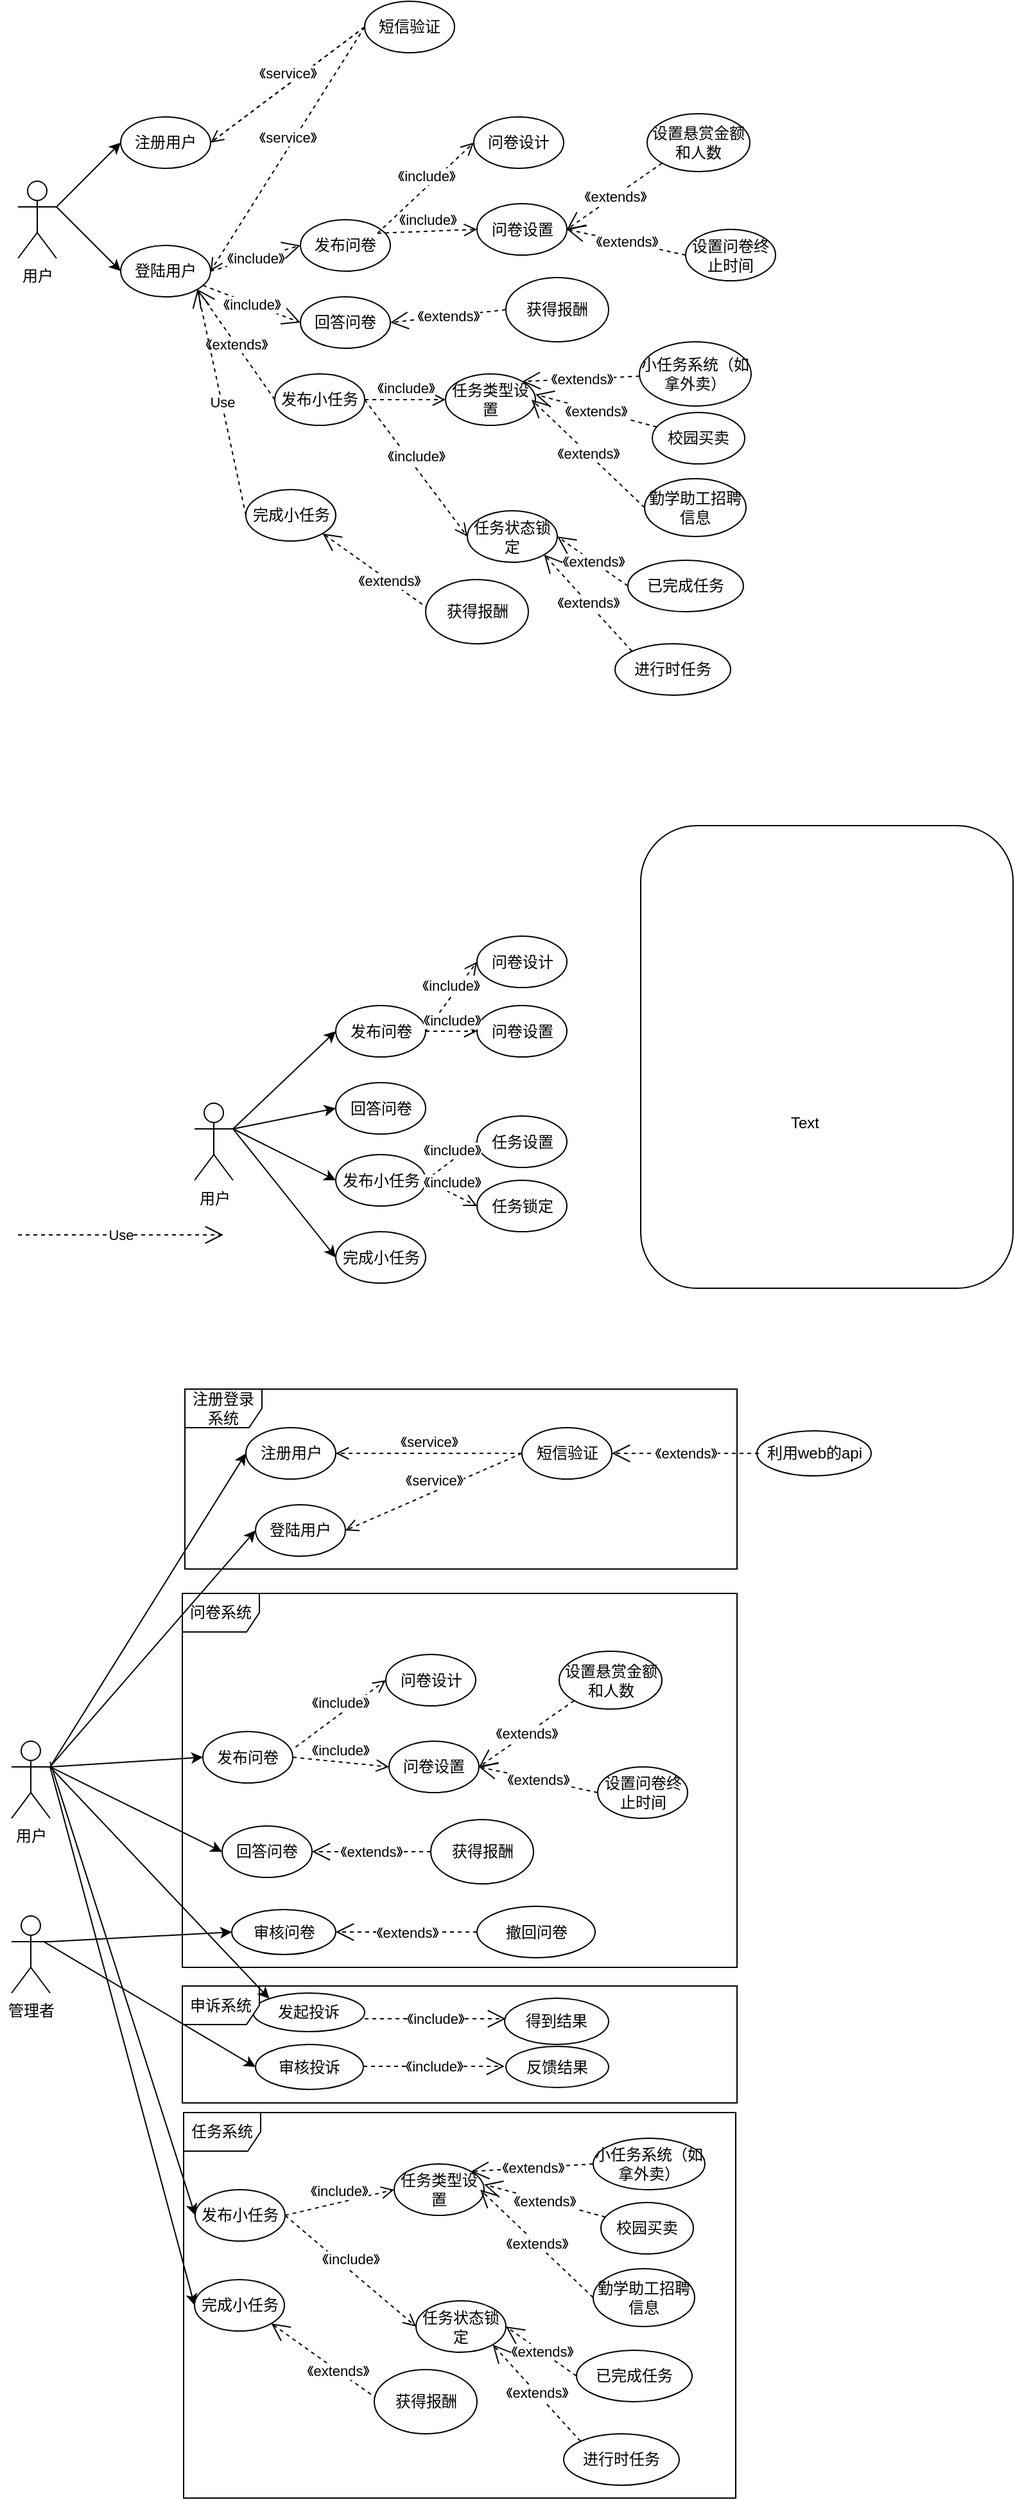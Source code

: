 <mxfile version="10.6.3" type="github"><diagram id="RoFalC_j1NQLfcTKJfp8" name="Page-1"><mxGraphModel dx="1394" dy="796" grid="1" gridSize="10" guides="1" tooltips="1" connect="1" arrows="1" fold="1" page="1" pageScale="1" pageWidth="827" pageHeight="1169" math="0" shadow="0"><root><mxCell id="0"/><mxCell id="1" parent="0"/><mxCell id="qTTicAZVDNYLGYEqdWjU-14" value="" style="endArrow=none;dashed=1;html=1;entryX=1;entryY=0.5;entryDx=0;entryDy=0;exitX=0;exitY=0.5;exitDx=0;exitDy=0;jumpStyle=none;rounded=1;" parent="1" source="qTTicAZVDNYLGYEqdWjU-10" target="qTTicAZVDNYLGYEqdWjU-3" edge="1"><mxGeometry width="50" height="50" relative="1" as="geometry"><mxPoint x="130" y="380" as="sourcePoint"/><mxPoint x="80" y="430" as="targetPoint"/></mxGeometry></mxCell><mxCell id="qTTicAZVDNYLGYEqdWjU-1" value="用户" style="shape=umlActor;verticalLabelPosition=bottom;labelBackgroundColor=#ffffff;verticalAlign=top;html=1;outlineConnect=0;" parent="1" vertex="1"><mxGeometry x="80" y="240" width="30" height="60" as="geometry"/></mxCell><mxCell id="qTTicAZVDNYLGYEqdWjU-3" value="注册用户" style="ellipse;whiteSpace=wrap;html=1;" parent="1" vertex="1"><mxGeometry x="160" y="190" width="70" height="40" as="geometry"/></mxCell><mxCell id="qTTicAZVDNYLGYEqdWjU-6" value="登陆用户" style="ellipse;whiteSpace=wrap;html=1;" parent="1" vertex="1"><mxGeometry x="160" y="290" width="70" height="40" as="geometry"/></mxCell><mxCell id="qTTicAZVDNYLGYEqdWjU-7" value="" style="endArrow=classic;html=1;exitX=1;exitY=0.333;exitDx=0;exitDy=0;exitPerimeter=0;entryX=0;entryY=0.5;entryDx=0;entryDy=0;" parent="1" source="qTTicAZVDNYLGYEqdWjU-1" target="qTTicAZVDNYLGYEqdWjU-3" edge="1"><mxGeometry width="50" height="50" relative="1" as="geometry"><mxPoint x="80" y="440" as="sourcePoint"/><mxPoint x="130" y="390" as="targetPoint"/></mxGeometry></mxCell><mxCell id="qTTicAZVDNYLGYEqdWjU-8" value="" style="endArrow=classic;html=1;entryX=0;entryY=0.5;entryDx=0;entryDy=0;" parent="1" target="qTTicAZVDNYLGYEqdWjU-6" edge="1"><mxGeometry width="50" height="50" relative="1" as="geometry"><mxPoint x="110" y="260" as="sourcePoint"/><mxPoint x="170" y="220" as="targetPoint"/></mxGeometry></mxCell><mxCell id="qTTicAZVDNYLGYEqdWjU-10" value="短信验证" style="ellipse;whiteSpace=wrap;html=1;" parent="1" vertex="1"><mxGeometry x="350" y="100" width="70" height="40" as="geometry"/></mxCell><mxCell id="qTTicAZVDNYLGYEqdWjU-15" value="《service》" style="html=1;verticalAlign=bottom;endArrow=open;dashed=1;endSize=8;exitX=0;exitY=0.5;exitDx=0;exitDy=0;entryX=1;entryY=0.5;entryDx=0;entryDy=0;" parent="1" source="qTTicAZVDNYLGYEqdWjU-10" target="qTTicAZVDNYLGYEqdWjU-3" edge="1"><mxGeometry relative="1" as="geometry"><mxPoint x="160" y="380" as="sourcePoint"/><mxPoint x="80" y="380" as="targetPoint"/></mxGeometry></mxCell><mxCell id="qTTicAZVDNYLGYEqdWjU-18" value="《service》" style="html=1;verticalAlign=bottom;endArrow=open;dashed=1;endSize=8;exitX=0;exitY=0.5;exitDx=0;exitDy=0;entryX=1;entryY=0.5;entryDx=0;entryDy=0;" parent="1" source="qTTicAZVDNYLGYEqdWjU-10" target="qTTicAZVDNYLGYEqdWjU-6" edge="1"><mxGeometry relative="1" as="geometry"><mxPoint x="150" y="430" as="sourcePoint"/><mxPoint x="80" y="380" as="targetPoint"/></mxGeometry></mxCell><mxCell id="qTTicAZVDNYLGYEqdWjU-25" value="用户" style="shape=umlActor;verticalLabelPosition=bottom;labelBackgroundColor=#ffffff;verticalAlign=top;html=1;outlineConnect=0;" parent="1" vertex="1"><mxGeometry x="217.5" y="957.5" width="30" height="60" as="geometry"/></mxCell><mxCell id="qTTicAZVDNYLGYEqdWjU-26" value="" style="rounded=1;whiteSpace=wrap;html=1;shadow=0;" parent="1" vertex="1"><mxGeometry x="565" y="741.5" width="290" height="360" as="geometry"/></mxCell><mxCell id="qTTicAZVDNYLGYEqdWjU-30" value="发布问卷" style="ellipse;whiteSpace=wrap;html=1;" parent="1" vertex="1"><mxGeometry x="327.5" y="881.5" width="70" height="40" as="geometry"/></mxCell><mxCell id="qTTicAZVDNYLGYEqdWjU-31" value="回答问卷" style="ellipse;whiteSpace=wrap;html=1;" parent="1" vertex="1"><mxGeometry x="327.5" y="941.5" width="70" height="40" as="geometry"/></mxCell><mxCell id="qTTicAZVDNYLGYEqdWjU-32" value="发布小任务" style="ellipse;whiteSpace=wrap;html=1;" parent="1" vertex="1"><mxGeometry x="327.5" y="997.5" width="70" height="40" as="geometry"/></mxCell><mxCell id="qTTicAZVDNYLGYEqdWjU-33" value="完成小任务" style="ellipse;whiteSpace=wrap;html=1;" parent="1" vertex="1"><mxGeometry x="327.5" y="1057.5" width="70" height="40" as="geometry"/></mxCell><mxCell id="qTTicAZVDNYLGYEqdWjU-34" value="" style="endArrow=classic;html=1;exitX=0;exitY=0.5;exitDx=0;exitDy=0;entryX=0;entryY=0.5;entryDx=0;entryDy=0;" parent="1" target="qTTicAZVDNYLGYEqdWjU-30" edge="1"><mxGeometry width="50" height="50" relative="1" as="geometry"><mxPoint x="247.5" y="977.5" as="sourcePoint"/><mxPoint x="217.5" y="1237.5" as="targetPoint"/></mxGeometry></mxCell><mxCell id="qTTicAZVDNYLGYEqdWjU-35" value="" style="endArrow=classic;html=1;entryX=0;entryY=0.5;entryDx=0;entryDy=0;" parent="1" target="qTTicAZVDNYLGYEqdWjU-31" edge="1"><mxGeometry width="50" height="50" relative="1" as="geometry"><mxPoint x="247.5" y="977.5" as="sourcePoint"/><mxPoint x="337.5" y="911.5" as="targetPoint"/></mxGeometry></mxCell><mxCell id="qTTicAZVDNYLGYEqdWjU-36" value="" style="endArrow=classic;html=1;entryX=0;entryY=0.5;entryDx=0;entryDy=0;" parent="1" target="qTTicAZVDNYLGYEqdWjU-32" edge="1"><mxGeometry width="50" height="50" relative="1" as="geometry"><mxPoint x="247.5" y="977.5" as="sourcePoint"/><mxPoint x="347.5" y="921.5" as="targetPoint"/></mxGeometry></mxCell><mxCell id="qTTicAZVDNYLGYEqdWjU-37" value="" style="endArrow=classic;html=1;entryX=0;entryY=0.5;entryDx=0;entryDy=0;" parent="1" target="qTTicAZVDNYLGYEqdWjU-33" edge="1"><mxGeometry width="50" height="50" relative="1" as="geometry"><mxPoint x="247.5" y="977.5" as="sourcePoint"/><mxPoint x="357.5" y="931.5" as="targetPoint"/></mxGeometry></mxCell><mxCell id="qTTicAZVDNYLGYEqdWjU-38" value="问卷设计" style="ellipse;whiteSpace=wrap;html=1;" parent="1" vertex="1"><mxGeometry x="437.5" y="827.5" width="70" height="40" as="geometry"/></mxCell><mxCell id="qTTicAZVDNYLGYEqdWjU-39" value="问卷设置" style="ellipse;whiteSpace=wrap;html=1;" parent="1" vertex="1"><mxGeometry x="437.5" y="881.5" width="70" height="40" as="geometry"/></mxCell><mxCell id="qTTicAZVDNYLGYEqdWjU-41" value="《include》" style="html=1;verticalAlign=bottom;endArrow=open;dashed=1;endSize=8;exitX=1;exitY=0.5;exitDx=0;exitDy=0;entryX=0;entryY=0.5;entryDx=0;entryDy=0;" parent="1" source="qTTicAZVDNYLGYEqdWjU-30" target="qTTicAZVDNYLGYEqdWjU-38" edge="1"><mxGeometry relative="1" as="geometry"><mxPoint x="362.5" y="767.5" as="sourcePoint"/><mxPoint x="432.5" y="717.5" as="targetPoint"/></mxGeometry></mxCell><mxCell id="qTTicAZVDNYLGYEqdWjU-42" value="《include》" style="html=1;verticalAlign=bottom;endArrow=open;dashed=1;endSize=8;exitX=1;exitY=0.5;exitDx=0;exitDy=0;entryX=0;entryY=0.5;entryDx=0;entryDy=0;" parent="1" source="qTTicAZVDNYLGYEqdWjU-30" target="qTTicAZVDNYLGYEqdWjU-39" edge="1"><mxGeometry relative="1" as="geometry"><mxPoint x="351.477" y="901.5" as="sourcePoint"/><mxPoint x="351.477" y="951.5" as="targetPoint"/></mxGeometry></mxCell><mxCell id="qTTicAZVDNYLGYEqdWjU-43" value="任务设置" style="ellipse;whiteSpace=wrap;html=1;" parent="1" vertex="1"><mxGeometry x="437.5" y="967.5" width="70" height="40" as="geometry"/></mxCell><mxCell id="qTTicAZVDNYLGYEqdWjU-44" value="任务锁定" style="ellipse;whiteSpace=wrap;html=1;" parent="1" vertex="1"><mxGeometry x="437.5" y="1017.5" width="70" height="40" as="geometry"/></mxCell><mxCell id="qTTicAZVDNYLGYEqdWjU-48" value="《include》" style="html=1;verticalAlign=bottom;endArrow=open;dashed=1;endSize=8;exitX=1;exitY=0.5;exitDx=0;exitDy=0;" parent="1" source="qTTicAZVDNYLGYEqdWjU-32" edge="1"><mxGeometry relative="1" as="geometry"><mxPoint x="387.5" y="1027.5" as="sourcePoint"/><mxPoint x="437.5" y="987.5" as="targetPoint"/></mxGeometry></mxCell><mxCell id="qTTicAZVDNYLGYEqdWjU-49" value="《include》" style="html=1;verticalAlign=bottom;endArrow=open;dashed=1;endSize=8;exitX=1;exitY=0.5;exitDx=0;exitDy=0;entryX=0;entryY=0.5;entryDx=0;entryDy=0;" parent="1" source="qTTicAZVDNYLGYEqdWjU-32" target="qTTicAZVDNYLGYEqdWjU-44" edge="1"><mxGeometry relative="1" as="geometry"><mxPoint x="397.5" y="1067.5" as="sourcePoint"/><mxPoint x="467.5" y="1017.5" as="targetPoint"/></mxGeometry></mxCell><mxCell id="L7NMECtpGznugnm_SAzc-3" value="《include》" style="endArrow=open;endSize=12;dashed=1;html=1;entryX=0;entryY=0.5;entryDx=0;entryDy=0;" parent="1" source="qTTicAZVDNYLGYEqdWjU-6" target="L7NMECtpGznugnm_SAzc-12" edge="1"><mxGeometry width="160" relative="1" as="geometry"><mxPoint x="200" y="369.5" as="sourcePoint"/><mxPoint x="360" y="369.5" as="targetPoint"/></mxGeometry></mxCell><mxCell id="L7NMECtpGznugnm_SAzc-5" value="《include》" style="endArrow=open;endSize=12;dashed=1;html=1;" parent="1" edge="1"><mxGeometry width="160" relative="1" as="geometry"><mxPoint x="230" y="310" as="sourcePoint"/><mxPoint x="300" y="290" as="targetPoint"/></mxGeometry></mxCell><mxCell id="L7NMECtpGznugnm_SAzc-10" value="发布问卷" style="ellipse;whiteSpace=wrap;html=1;" parent="1" vertex="1"><mxGeometry x="300" y="270" width="70" height="40" as="geometry"/></mxCell><mxCell id="L7NMECtpGznugnm_SAzc-11" value="《extends》" style="endArrow=open;endSize=12;dashed=1;html=1;entryX=1;entryY=0.5;entryDx=0;entryDy=0;exitX=0;exitY=1;exitDx=0;exitDy=0;" parent="1" source="L7NMECtpGznugnm_SAzc-19" target="L7NMECtpGznugnm_SAzc-15" edge="1"><mxGeometry width="160" relative="1" as="geometry"><mxPoint x="250" y="470" as="sourcePoint"/><mxPoint x="410" y="470" as="targetPoint"/></mxGeometry></mxCell><mxCell id="L7NMECtpGznugnm_SAzc-12" value="回答问卷" style="ellipse;whiteSpace=wrap;html=1;" parent="1" vertex="1"><mxGeometry x="300" y="330" width="70" height="40" as="geometry"/></mxCell><mxCell id="L7NMECtpGznugnm_SAzc-13" value="Use" style="endArrow=open;endSize=12;dashed=1;html=1;" parent="1" edge="1"><mxGeometry width="160" relative="1" as="geometry"><mxPoint x="80" y="1060" as="sourcePoint"/><mxPoint x="240" y="1060" as="targetPoint"/></mxGeometry></mxCell><mxCell id="L7NMECtpGznugnm_SAzc-14" value="问卷设计" style="ellipse;whiteSpace=wrap;html=1;" parent="1" vertex="1"><mxGeometry x="435" y="190" width="70" height="40" as="geometry"/></mxCell><mxCell id="L7NMECtpGznugnm_SAzc-15" value="问卷设置" style="ellipse;whiteSpace=wrap;html=1;" parent="1" vertex="1"><mxGeometry x="437.5" y="257.5" width="70" height="40" as="geometry"/></mxCell><mxCell id="L7NMECtpGznugnm_SAzc-16" value="《include》" style="html=1;verticalAlign=bottom;endArrow=open;dashed=1;endSize=8;exitX=1;exitY=0.5;exitDx=0;exitDy=0;entryX=0;entryY=0.5;entryDx=0;entryDy=0;" parent="1" target="L7NMECtpGznugnm_SAzc-14" edge="1"><mxGeometry relative="1" as="geometry"><mxPoint x="360" y="280.5" as="sourcePoint"/><mxPoint x="395" y="96" as="targetPoint"/></mxGeometry></mxCell><mxCell id="L7NMECtpGznugnm_SAzc-17" value="《include》" style="html=1;verticalAlign=bottom;endArrow=open;dashed=1;endSize=8;exitX=1;exitY=0.5;exitDx=0;exitDy=0;entryX=0;entryY=0.5;entryDx=0;entryDy=0;" parent="1" target="L7NMECtpGznugnm_SAzc-15" edge="1"><mxGeometry relative="1" as="geometry"><mxPoint x="360" y="280.5" as="sourcePoint"/><mxPoint x="313.977" y="330" as="targetPoint"/></mxGeometry></mxCell><mxCell id="L7NMECtpGznugnm_SAzc-19" value="设置悬赏金额和人数" style="ellipse;whiteSpace=wrap;html=1;" parent="1" vertex="1"><mxGeometry x="570" y="187.5" width="80" height="45" as="geometry"/></mxCell><mxCell id="L7NMECtpGznugnm_SAzc-20" value="设置问卷终止时间" style="ellipse;whiteSpace=wrap;html=1;" parent="1" vertex="1"><mxGeometry x="600" y="277.5" width="70" height="40" as="geometry"/></mxCell><mxCell id="L7NMECtpGznugnm_SAzc-21" value="《extends》" style="endArrow=open;endSize=12;dashed=1;html=1;entryX=1;entryY=0.5;entryDx=0;entryDy=0;exitX=0;exitY=0.5;exitDx=0;exitDy=0;" parent="1" source="L7NMECtpGznugnm_SAzc-20" target="L7NMECtpGznugnm_SAzc-15" edge="1"><mxGeometry width="160" relative="1" as="geometry"><mxPoint x="300" y="450" as="sourcePoint"/><mxPoint x="460" y="450" as="targetPoint"/></mxGeometry></mxCell><mxCell id="L7NMECtpGznugnm_SAzc-22" value="获得报酬" style="ellipse;whiteSpace=wrap;html=1;" parent="1" vertex="1"><mxGeometry x="460" y="315" width="80" height="50" as="geometry"/></mxCell><mxCell id="L7NMECtpGznugnm_SAzc-23" value="《extends》" style="endArrow=open;endSize=12;dashed=1;html=1;entryX=1;entryY=0.5;entryDx=0;entryDy=0;exitX=0;exitY=0.5;exitDx=0;exitDy=0;" parent="1" source="L7NMECtpGznugnm_SAzc-22" target="L7NMECtpGznugnm_SAzc-12" edge="1"><mxGeometry width="160" relative="1" as="geometry"><mxPoint x="300" y="470" as="sourcePoint"/><mxPoint x="460" y="470" as="targetPoint"/></mxGeometry></mxCell><mxCell id="L7NMECtpGznugnm_SAzc-24" value="Text" style="text;html=1;resizable=0;points=[];autosize=1;align=left;verticalAlign=top;spacingTop=-4;" parent="1" vertex="1"><mxGeometry x="680" y="963" width="40" height="20" as="geometry"/></mxCell><mxCell id="L7NMECtpGznugnm_SAzc-25" value="发布小任务" style="ellipse;whiteSpace=wrap;html=1;" parent="1" vertex="1"><mxGeometry x="280" y="390" width="70" height="40" as="geometry"/></mxCell><mxCell id="L7NMECtpGznugnm_SAzc-26" value="完成小任务" style="ellipse;whiteSpace=wrap;html=1;" parent="1" vertex="1"><mxGeometry x="257.5" y="480" width="70" height="40" as="geometry"/></mxCell><mxCell id="L7NMECtpGznugnm_SAzc-27" value="任务类型设置" style="ellipse;whiteSpace=wrap;html=1;" parent="1" vertex="1"><mxGeometry x="413" y="390" width="70" height="40" as="geometry"/></mxCell><mxCell id="L7NMECtpGznugnm_SAzc-28" value="任务状态锁定" style="ellipse;whiteSpace=wrap;html=1;" parent="1" vertex="1"><mxGeometry x="430" y="496.5" width="70" height="40" as="geometry"/></mxCell><mxCell id="L7NMECtpGznugnm_SAzc-29" value="《include》" style="html=1;verticalAlign=bottom;endArrow=open;dashed=1;endSize=8;exitX=1;exitY=0.5;exitDx=0;exitDy=0;entryX=0;entryY=0.5;entryDx=0;entryDy=0;" parent="1" source="L7NMECtpGznugnm_SAzc-25" target="L7NMECtpGznugnm_SAzc-27" edge="1"><mxGeometry relative="1" as="geometry"><mxPoint x="360" y="464" as="sourcePoint"/><mxPoint x="410" y="424" as="targetPoint"/></mxGeometry></mxCell><mxCell id="L7NMECtpGznugnm_SAzc-30" value="《include》" style="html=1;verticalAlign=bottom;endArrow=open;dashed=1;endSize=8;exitX=1;exitY=0.5;exitDx=0;exitDy=0;entryX=0;entryY=0.5;entryDx=0;entryDy=0;" parent="1" source="L7NMECtpGznugnm_SAzc-25" target="L7NMECtpGznugnm_SAzc-28" edge="1"><mxGeometry relative="1" as="geometry"><mxPoint x="370" y="504" as="sourcePoint"/><mxPoint x="440" y="454" as="targetPoint"/></mxGeometry></mxCell><mxCell id="L7NMECtpGznugnm_SAzc-31" value="《extends》" style="endArrow=open;endSize=12;dashed=1;html=1;entryX=1;entryY=1;entryDx=0;entryDy=0;exitX=0;exitY=0.5;exitDx=0;exitDy=0;" parent="1" source="L7NMECtpGznugnm_SAzc-25" target="qTTicAZVDNYLGYEqdWjU-6" edge="1"><mxGeometry width="160" relative="1" as="geometry"><mxPoint x="130" y="470" as="sourcePoint"/><mxPoint x="290" y="470" as="targetPoint"/></mxGeometry></mxCell><mxCell id="L7NMECtpGznugnm_SAzc-33" value="小任务系统（如拿外卖）" style="ellipse;whiteSpace=wrap;html=1;" parent="1" vertex="1"><mxGeometry x="564" y="365" width="87" height="50" as="geometry"/></mxCell><mxCell id="L7NMECtpGznugnm_SAzc-34" value="校园买卖" style="ellipse;whiteSpace=wrap;html=1;" parent="1" vertex="1"><mxGeometry x="574" y="420" width="72" height="40" as="geometry"/></mxCell><mxCell id="L7NMECtpGznugnm_SAzc-35" value="勤学助工招聘信息" style="ellipse;whiteSpace=wrap;html=1;" parent="1" vertex="1"><mxGeometry x="568" y="471.5" width="79" height="45" as="geometry"/></mxCell><mxCell id="L7NMECtpGznugnm_SAzc-37" value="《extends》" style="endArrow=open;endSize=12;dashed=1;html=1;entryX=1;entryY=0;entryDx=0;entryDy=0;" parent="1" source="L7NMECtpGznugnm_SAzc-33" target="L7NMECtpGznugnm_SAzc-27" edge="1"><mxGeometry width="160" relative="1" as="geometry"><mxPoint x="410" y="580" as="sourcePoint"/><mxPoint x="570" y="580" as="targetPoint"/></mxGeometry></mxCell><mxCell id="L7NMECtpGznugnm_SAzc-38" value="《extends》" style="endArrow=open;endSize=12;dashed=1;html=1;entryX=1;entryY=0;entryDx=0;entryDy=0;" parent="1" source="L7NMECtpGznugnm_SAzc-34" edge="1"><mxGeometry width="160" relative="1" as="geometry"><mxPoint x="574.131" y="401.942" as="sourcePoint"/><mxPoint x="483" y="406" as="targetPoint"/></mxGeometry></mxCell><mxCell id="L7NMECtpGznugnm_SAzc-39" value="《extends》" style="endArrow=open;endSize=12;dashed=1;html=1;exitX=0;exitY=0.5;exitDx=0;exitDy=0;" parent="1" source="L7NMECtpGznugnm_SAzc-35" edge="1"><mxGeometry width="160" relative="1" as="geometry"><mxPoint x="584.131" y="411.942" as="sourcePoint"/><mxPoint x="480" y="410" as="targetPoint"/></mxGeometry></mxCell><mxCell id="L7NMECtpGznugnm_SAzc-40" value="Use" style="endArrow=open;endSize=12;dashed=1;html=1;entryX=1;entryY=1;entryDx=0;entryDy=0;exitX=0;exitY=0.5;exitDx=0;exitDy=0;" parent="1" source="L7NMECtpGznugnm_SAzc-26" target="qTTicAZVDNYLGYEqdWjU-6" edge="1"><mxGeometry width="160" relative="1" as="geometry"><mxPoint x="150" y="530" as="sourcePoint"/><mxPoint x="310" y="530" as="targetPoint"/></mxGeometry></mxCell><mxCell id="L7NMECtpGznugnm_SAzc-42" value="《extends》" style="endArrow=open;endSize=12;dashed=1;html=1;entryX=1;entryY=1;entryDx=0;entryDy=0;exitX=0;exitY=0.5;exitDx=0;exitDy=0;" parent="1" source="L7NMECtpGznugnm_SAzc-43" target="L7NMECtpGznugnm_SAzc-26" edge="1"><mxGeometry width="160" relative="1" as="geometry"><mxPoint x="480" y="370" as="sourcePoint"/><mxPoint x="380" y="360" as="targetPoint"/><Array as="points"><mxPoint x="410" y="580"/></Array></mxGeometry></mxCell><mxCell id="L7NMECtpGznugnm_SAzc-43" value="获得报酬" style="ellipse;whiteSpace=wrap;html=1;" parent="1" vertex="1"><mxGeometry x="397.5" y="550" width="80" height="50" as="geometry"/></mxCell><mxCell id="L7NMECtpGznugnm_SAzc-44" value="《extends》" style="endArrow=open;endSize=12;dashed=1;html=1;entryX=1;entryY=0.5;entryDx=0;entryDy=0;exitX=0;exitY=0.5;exitDx=0;exitDy=0;" parent="1" source="L7NMECtpGznugnm_SAzc-45" target="L7NMECtpGznugnm_SAzc-28" edge="1"><mxGeometry width="160" relative="1" as="geometry"><mxPoint x="500" y="610" as="sourcePoint"/><mxPoint x="660" y="630" as="targetPoint"/></mxGeometry></mxCell><mxCell id="L7NMECtpGznugnm_SAzc-45" value="已完成任务" style="ellipse;whiteSpace=wrap;html=1;" parent="1" vertex="1"><mxGeometry x="555" y="535" width="90" height="40" as="geometry"/></mxCell><mxCell id="L7NMECtpGznugnm_SAzc-46" value="进行时任务" style="ellipse;whiteSpace=wrap;html=1;" parent="1" vertex="1"><mxGeometry x="545" y="600" width="90" height="40" as="geometry"/></mxCell><mxCell id="L7NMECtpGznugnm_SAzc-48" value="《extends》" style="endArrow=open;endSize=12;dashed=1;html=1;entryX=1;entryY=1;entryDx=0;entryDy=0;exitX=0;exitY=0;exitDx=0;exitDy=0;" parent="1" source="L7NMECtpGznugnm_SAzc-46" target="L7NMECtpGznugnm_SAzc-28" edge="1"><mxGeometry width="160" relative="1" as="geometry"><mxPoint x="565" y="565" as="sourcePoint"/><mxPoint x="510" y="527" as="targetPoint"/></mxGeometry></mxCell><mxCell id="L7NMECtpGznugnm_SAzc-51" value="问卷系统" style="shape=umlFrame;whiteSpace=wrap;html=1;" parent="1" vertex="1"><mxGeometry x="208" y="1339" width="432" height="291" as="geometry"/></mxCell><mxCell id="L7NMECtpGznugnm_SAzc-52" value="任务系统" style="shape=umlFrame;whiteSpace=wrap;html=1;" parent="1" vertex="1"><mxGeometry x="209" y="1743" width="430" height="300" as="geometry"/></mxCell><mxCell id="L7NMECtpGznugnm_SAzc-61" value="发布问卷" style="ellipse;whiteSpace=wrap;html=1;" parent="1" vertex="1"><mxGeometry x="224" y="1446.5" width="70" height="40" as="geometry"/></mxCell><mxCell id="L7NMECtpGznugnm_SAzc-62" value="《extends》" style="endArrow=open;endSize=12;dashed=1;html=1;entryX=1;entryY=0.5;entryDx=0;entryDy=0;exitX=0;exitY=1;exitDx=0;exitDy=0;" parent="1" source="L7NMECtpGznugnm_SAzc-68" target="L7NMECtpGznugnm_SAzc-65" edge="1"><mxGeometry width="160" relative="1" as="geometry"><mxPoint x="181.5" y="1666.5" as="sourcePoint"/><mxPoint x="341.5" y="1666.5" as="targetPoint"/></mxGeometry></mxCell><mxCell id="L7NMECtpGznugnm_SAzc-63" value="回答问卷" style="ellipse;whiteSpace=wrap;html=1;" parent="1" vertex="1"><mxGeometry x="239" y="1520" width="70" height="40" as="geometry"/></mxCell><mxCell id="L7NMECtpGznugnm_SAzc-64" value="问卷设计" style="ellipse;whiteSpace=wrap;html=1;" parent="1" vertex="1"><mxGeometry x="366.5" y="1386.5" width="70" height="40" as="geometry"/></mxCell><mxCell id="L7NMECtpGznugnm_SAzc-65" value="问卷设置" style="ellipse;whiteSpace=wrap;html=1;" parent="1" vertex="1"><mxGeometry x="369" y="1454" width="70" height="40" as="geometry"/></mxCell><mxCell id="L7NMECtpGznugnm_SAzc-66" value="《include》" style="html=1;verticalAlign=bottom;endArrow=open;dashed=1;endSize=8;exitX=1.032;exitY=0.302;exitDx=0;exitDy=0;entryX=0;entryY=0.5;entryDx=0;entryDy=0;exitPerimeter=0;" parent="1" source="L7NMECtpGznugnm_SAzc-61" target="L7NMECtpGznugnm_SAzc-64" edge="1"><mxGeometry relative="1" as="geometry"><mxPoint x="291.5" y="1477" as="sourcePoint"/><mxPoint x="326.5" y="1292.5" as="targetPoint"/></mxGeometry></mxCell><mxCell id="L7NMECtpGznugnm_SAzc-67" value="《include》" style="html=1;verticalAlign=bottom;endArrow=open;dashed=1;endSize=8;exitX=1;exitY=0.5;exitDx=0;exitDy=0;entryX=0;entryY=0.5;entryDx=0;entryDy=0;" parent="1" source="L7NMECtpGznugnm_SAzc-61" target="L7NMECtpGznugnm_SAzc-65" edge="1"><mxGeometry relative="1" as="geometry"><mxPoint x="291.5" y="1477" as="sourcePoint"/><mxPoint x="245.477" y="1526.5" as="targetPoint"/></mxGeometry></mxCell><mxCell id="L7NMECtpGznugnm_SAzc-68" value="设置悬赏金额和人数" style="ellipse;whiteSpace=wrap;html=1;" parent="1" vertex="1"><mxGeometry x="501.5" y="1384" width="80" height="45" as="geometry"/></mxCell><mxCell id="L7NMECtpGznugnm_SAzc-69" value="设置问卷终止时间" style="ellipse;whiteSpace=wrap;html=1;" parent="1" vertex="1"><mxGeometry x="531.5" y="1474" width="70" height="40" as="geometry"/></mxCell><mxCell id="L7NMECtpGznugnm_SAzc-70" value="《extends》" style="endArrow=open;endSize=12;dashed=1;html=1;entryX=1;entryY=0.5;entryDx=0;entryDy=0;exitX=0;exitY=0.5;exitDx=0;exitDy=0;" parent="1" source="L7NMECtpGznugnm_SAzc-69" target="L7NMECtpGznugnm_SAzc-65" edge="1"><mxGeometry width="160" relative="1" as="geometry"><mxPoint x="231.5" y="1646.5" as="sourcePoint"/><mxPoint x="391.5" y="1646.5" as="targetPoint"/></mxGeometry></mxCell><mxCell id="L7NMECtpGznugnm_SAzc-71" value="获得报酬" style="ellipse;whiteSpace=wrap;html=1;" parent="1" vertex="1"><mxGeometry x="401.5" y="1515" width="80" height="50" as="geometry"/></mxCell><mxCell id="L7NMECtpGznugnm_SAzc-72" value="《extends》" style="endArrow=open;endSize=12;dashed=1;html=1;entryX=1;entryY=0.5;entryDx=0;entryDy=0;exitX=0;exitY=0.5;exitDx=0;exitDy=0;" parent="1" source="L7NMECtpGznugnm_SAzc-71" target="L7NMECtpGznugnm_SAzc-63" edge="1"><mxGeometry width="160" relative="1" as="geometry"><mxPoint x="231.5" y="1666.5" as="sourcePoint"/><mxPoint x="391.5" y="1666.5" as="targetPoint"/></mxGeometry></mxCell><mxCell id="L7NMECtpGznugnm_SAzc-73" value="发布小任务" style="ellipse;whiteSpace=wrap;html=1;" parent="1" vertex="1"><mxGeometry x="218" y="1803" width="70" height="40" as="geometry"/></mxCell><mxCell id="L7NMECtpGznugnm_SAzc-74" value="完成小任务" style="ellipse;whiteSpace=wrap;html=1;" parent="1" vertex="1"><mxGeometry x="217.5" y="1873" width="70" height="40" as="geometry"/></mxCell><mxCell id="L7NMECtpGznugnm_SAzc-75" value="任务类型设置" style="ellipse;whiteSpace=wrap;html=1;" parent="1" vertex="1"><mxGeometry x="373" y="1783" width="70" height="40" as="geometry"/></mxCell><mxCell id="L7NMECtpGznugnm_SAzc-76" value="任务状态锁定" style="ellipse;whiteSpace=wrap;html=1;" parent="1" vertex="1"><mxGeometry x="390" y="1889.5" width="70" height="40" as="geometry"/></mxCell><mxCell id="L7NMECtpGznugnm_SAzc-77" value="《include》" style="html=1;verticalAlign=bottom;endArrow=open;dashed=1;endSize=8;exitX=1;exitY=0.5;exitDx=0;exitDy=0;entryX=0;entryY=0.5;entryDx=0;entryDy=0;" parent="1" source="L7NMECtpGznugnm_SAzc-73" target="L7NMECtpGznugnm_SAzc-75" edge="1"><mxGeometry relative="1" as="geometry"><mxPoint x="320" y="1857" as="sourcePoint"/><mxPoint x="370" y="1817" as="targetPoint"/></mxGeometry></mxCell><mxCell id="L7NMECtpGznugnm_SAzc-78" value="《include》" style="html=1;verticalAlign=bottom;endArrow=open;dashed=1;endSize=8;exitX=1;exitY=0.5;exitDx=0;exitDy=0;entryX=0;entryY=0.5;entryDx=0;entryDy=0;" parent="1" source="L7NMECtpGznugnm_SAzc-73" target="L7NMECtpGznugnm_SAzc-76" edge="1"><mxGeometry relative="1" as="geometry"><mxPoint x="330" y="1897" as="sourcePoint"/><mxPoint x="400" y="1847" as="targetPoint"/></mxGeometry></mxCell><mxCell id="L7NMECtpGznugnm_SAzc-79" value="校园买卖" style="ellipse;whiteSpace=wrap;html=1;" parent="1" vertex="1"><mxGeometry x="534" y="1813" width="72" height="40" as="geometry"/></mxCell><mxCell id="L7NMECtpGznugnm_SAzc-80" value="勤学助工招聘信息" style="ellipse;whiteSpace=wrap;html=1;" parent="1" vertex="1"><mxGeometry x="528" y="1864.5" width="79" height="45" as="geometry"/></mxCell><mxCell id="L7NMECtpGznugnm_SAzc-81" value="《extends》" style="endArrow=open;endSize=12;dashed=1;html=1;entryX=1;entryY=0;entryDx=0;entryDy=0;exitX=0;exitY=0.5;exitDx=0;exitDy=0;" parent="1" source="L7NMECtpGznugnm_SAzc-90" target="L7NMECtpGznugnm_SAzc-75" edge="1"><mxGeometry width="160" relative="1" as="geometry"><mxPoint x="524.131" y="1784.942" as="sourcePoint"/><mxPoint x="530" y="1973" as="targetPoint"/></mxGeometry></mxCell><mxCell id="L7NMECtpGznugnm_SAzc-82" value="《extends》" style="endArrow=open;endSize=12;dashed=1;html=1;entryX=1;entryY=0;entryDx=0;entryDy=0;" parent="1" source="L7NMECtpGznugnm_SAzc-79" edge="1"><mxGeometry width="160" relative="1" as="geometry"><mxPoint x="534.131" y="1794.942" as="sourcePoint"/><mxPoint x="443" y="1799" as="targetPoint"/></mxGeometry></mxCell><mxCell id="L7NMECtpGznugnm_SAzc-83" value="《extends》" style="endArrow=open;endSize=12;dashed=1;html=1;exitX=0;exitY=0.5;exitDx=0;exitDy=0;" parent="1" source="L7NMECtpGznugnm_SAzc-80" edge="1"><mxGeometry width="160" relative="1" as="geometry"><mxPoint x="544.131" y="1804.942" as="sourcePoint"/><mxPoint x="440" y="1803" as="targetPoint"/></mxGeometry></mxCell><mxCell id="L7NMECtpGznugnm_SAzc-84" value="《extends》" style="endArrow=open;endSize=12;dashed=1;html=1;entryX=1;entryY=1;entryDx=0;entryDy=0;exitX=0;exitY=0.5;exitDx=0;exitDy=0;" parent="1" source="L7NMECtpGznugnm_SAzc-85" target="L7NMECtpGznugnm_SAzc-74" edge="1"><mxGeometry width="160" relative="1" as="geometry"><mxPoint x="440" y="1763" as="sourcePoint"/><mxPoint x="340" y="1753" as="targetPoint"/><Array as="points"><mxPoint x="370" y="1973"/></Array></mxGeometry></mxCell><mxCell id="L7NMECtpGznugnm_SAzc-85" value="获得报酬" style="ellipse;whiteSpace=wrap;html=1;" parent="1" vertex="1"><mxGeometry x="357.5" y="1943" width="80" height="50" as="geometry"/></mxCell><mxCell id="L7NMECtpGznugnm_SAzc-86" value="《extends》" style="endArrow=open;endSize=12;dashed=1;html=1;entryX=1;entryY=0.5;entryDx=0;entryDy=0;exitX=0;exitY=0.5;exitDx=0;exitDy=0;" parent="1" source="L7NMECtpGznugnm_SAzc-87" target="L7NMECtpGznugnm_SAzc-76" edge="1"><mxGeometry width="160" relative="1" as="geometry"><mxPoint x="460" y="2003" as="sourcePoint"/><mxPoint x="620" y="2023" as="targetPoint"/></mxGeometry></mxCell><mxCell id="L7NMECtpGznugnm_SAzc-87" value="已完成任务" style="ellipse;whiteSpace=wrap;html=1;" parent="1" vertex="1"><mxGeometry x="515" y="1928" width="90" height="40" as="geometry"/></mxCell><mxCell id="L7NMECtpGznugnm_SAzc-88" value="进行时任务" style="ellipse;whiteSpace=wrap;html=1;" parent="1" vertex="1"><mxGeometry x="505" y="1993" width="90" height="40" as="geometry"/></mxCell><mxCell id="L7NMECtpGznugnm_SAzc-89" value="《extends》" style="endArrow=open;endSize=12;dashed=1;html=1;entryX=1;entryY=1;entryDx=0;entryDy=0;exitX=0;exitY=0;exitDx=0;exitDy=0;" parent="1" source="L7NMECtpGznugnm_SAzc-88" target="L7NMECtpGznugnm_SAzc-76" edge="1"><mxGeometry width="160" relative="1" as="geometry"><mxPoint x="525" y="1958" as="sourcePoint"/><mxPoint x="470" y="1920" as="targetPoint"/></mxGeometry></mxCell><mxCell id="L7NMECtpGznugnm_SAzc-90" value="小任务系统（如拿外卖）" style="ellipse;whiteSpace=wrap;html=1;" parent="1" vertex="1"><mxGeometry x="528" y="1763" width="87" height="40" as="geometry"/></mxCell><mxCell id="L7NMECtpGznugnm_SAzc-91" value="用户" style="shape=umlActor;verticalLabelPosition=bottom;labelBackgroundColor=#ffffff;verticalAlign=top;html=1;outlineConnect=0;" parent="1" vertex="1"><mxGeometry x="75" y="1454" width="30" height="60" as="geometry"/></mxCell><mxCell id="L7NMECtpGznugnm_SAzc-98" value="" style="endArrow=classic;html=1;exitX=1;exitY=0.333;exitDx=0;exitDy=0;exitPerimeter=0;entryX=0;entryY=0.5;entryDx=0;entryDy=0;" parent="1" source="L7NMECtpGznugnm_SAzc-91" target="L7NMECtpGznugnm_SAzc-61" edge="1"><mxGeometry width="50" height="50" relative="1" as="geometry"><mxPoint x="130" y="640" as="sourcePoint"/><mxPoint x="170" y="580" as="targetPoint"/><Array as="points"/></mxGeometry></mxCell><mxCell id="L7NMECtpGznugnm_SAzc-99" value="" style="endArrow=classic;html=1;entryX=0;entryY=0.5;entryDx=0;entryDy=0;exitX=1;exitY=0.333;exitDx=0;exitDy=0;exitPerimeter=0;" parent="1" target="L7NMECtpGznugnm_SAzc-63" edge="1" source="L7NMECtpGznugnm_SAzc-91"><mxGeometry width="50" height="50" relative="1" as="geometry"><mxPoint x="120" y="1590" as="sourcePoint"/><mxPoint x="234" y="1477" as="targetPoint"/><Array as="points"/></mxGeometry></mxCell><mxCell id="L7NMECtpGznugnm_SAzc-100" value="" style="endArrow=classic;html=1;entryX=0;entryY=0.5;entryDx=0;entryDy=0;" parent="1" target="L7NMECtpGznugnm_SAzc-73" edge="1"><mxGeometry width="50" height="50" relative="1" as="geometry"><mxPoint x="105" y="1470" as="sourcePoint"/><mxPoint x="244" y="1487" as="targetPoint"/><Array as="points"/></mxGeometry></mxCell><mxCell id="L7NMECtpGznugnm_SAzc-101" value="" style="endArrow=classic;html=1;entryX=0;entryY=0.5;entryDx=0;entryDy=0;exitX=1;exitY=0.333;exitDx=0;exitDy=0;exitPerimeter=0;" parent="1" source="L7NMECtpGznugnm_SAzc-91" target="L7NMECtpGznugnm_SAzc-74" edge="1"><mxGeometry width="50" height="50" relative="1" as="geometry"><mxPoint x="130" y="1600" as="sourcePoint"/><mxPoint x="228" y="1740" as="targetPoint"/><Array as="points"/></mxGeometry></mxCell><mxCell id="L7NMECtpGznugnm_SAzc-102" value="" style="endArrow=classic;html=1;entryX=0;entryY=0.5;entryDx=0;entryDy=0;exitX=1;exitY=0.333;exitDx=0;exitDy=0;exitPerimeter=0;" parent="1" source="L7NMECtpGznugnm_SAzc-91" target="L7NMECtpGznugnm_SAzc-115" edge="1"><mxGeometry width="50" height="50" relative="1" as="geometry"><mxPoint x="120" y="1580" as="sourcePoint"/><mxPoint x="220" y="1260" as="targetPoint"/><Array as="points"/></mxGeometry></mxCell><mxCell id="L7NMECtpGznugnm_SAzc-103" value="注册登录系统" style="shape=umlFrame;whiteSpace=wrap;html=1;" parent="1" vertex="1"><mxGeometry x="210" y="1180" width="430" height="140" as="geometry"/></mxCell><mxCell id="L7NMECtpGznugnm_SAzc-114" value="" style="endArrow=none;dashed=1;html=1;entryX=1;entryY=0.5;entryDx=0;entryDy=0;exitX=0;exitY=0.5;exitDx=0;exitDy=0;jumpStyle=none;rounded=1;" parent="1" source="L7NMECtpGznugnm_SAzc-117" target="L7NMECtpGznugnm_SAzc-115" edge="1"><mxGeometry width="50" height="50" relative="1" as="geometry"><mxPoint x="239" y="1414" as="sourcePoint"/><mxPoint x="189" y="1464" as="targetPoint"/></mxGeometry></mxCell><mxCell id="L7NMECtpGznugnm_SAzc-115" value="注册用户" style="ellipse;whiteSpace=wrap;html=1;" parent="1" vertex="1"><mxGeometry x="257.5" y="1210" width="70" height="40" as="geometry"/></mxCell><mxCell id="L7NMECtpGznugnm_SAzc-116" value="登陆用户" style="ellipse;whiteSpace=wrap;html=1;" parent="1" vertex="1"><mxGeometry x="265" y="1270" width="70" height="40" as="geometry"/></mxCell><mxCell id="L7NMECtpGznugnm_SAzc-117" value="短信验证" style="ellipse;whiteSpace=wrap;html=1;" parent="1" vertex="1"><mxGeometry x="472.5" y="1210" width="70" height="40" as="geometry"/></mxCell><mxCell id="L7NMECtpGznugnm_SAzc-118" value="《service》" style="html=1;verticalAlign=bottom;endArrow=open;dashed=1;endSize=8;exitX=0;exitY=0.5;exitDx=0;exitDy=0;entryX=1;entryY=0.5;entryDx=0;entryDy=0;" parent="1" source="L7NMECtpGznugnm_SAzc-117" target="L7NMECtpGznugnm_SAzc-115" edge="1"><mxGeometry relative="1" as="geometry"><mxPoint x="269" y="1414" as="sourcePoint"/><mxPoint x="189" y="1414" as="targetPoint"/></mxGeometry></mxCell><mxCell id="L7NMECtpGznugnm_SAzc-119" value="《service》" style="html=1;verticalAlign=bottom;endArrow=open;dashed=1;endSize=8;exitX=0;exitY=0.5;exitDx=0;exitDy=0;entryX=1;entryY=0.5;entryDx=0;entryDy=0;" parent="1" source="L7NMECtpGznugnm_SAzc-117" target="L7NMECtpGznugnm_SAzc-116" edge="1"><mxGeometry relative="1" as="geometry"><mxPoint x="259" y="1464" as="sourcePoint"/><mxPoint x="189" y="1414" as="targetPoint"/></mxGeometry></mxCell><mxCell id="L7NMECtpGznugnm_SAzc-125" value="" style="endArrow=classic;html=1;entryX=0;entryY=0.5;entryDx=0;entryDy=0;exitX=1;exitY=0.333;exitDx=0;exitDy=0;exitPerimeter=0;" parent="1" target="L7NMECtpGznugnm_SAzc-116" edge="1" source="L7NMECtpGznugnm_SAzc-91"><mxGeometry width="50" height="50" relative="1" as="geometry"><mxPoint x="120" y="1590" as="sourcePoint"/><mxPoint x="268" y="1240" as="targetPoint"/><Array as="points"/></mxGeometry></mxCell><mxCell id="L7NMECtpGznugnm_SAzc-127" value="利用web的api" style="ellipse;whiteSpace=wrap;html=1;" parent="1" vertex="1"><mxGeometry x="655.5" y="1212.5" width="89" height="35" as="geometry"/></mxCell><mxCell id="L7NMECtpGznugnm_SAzc-128" value="《extends》" style="endArrow=open;endSize=12;dashed=1;html=1;entryX=1;entryY=0.5;entryDx=0;entryDy=0;" parent="1" target="L7NMECtpGznugnm_SAzc-117" edge="1"><mxGeometry width="160" relative="1" as="geometry"><mxPoint x="657" y="1230" as="sourcePoint"/><mxPoint x="610" y="1280" as="targetPoint"/></mxGeometry></mxCell><mxCell id="_b-9qu1InDVltz6VbBfA-3" value="管理者" style="shape=umlActor;verticalLabelPosition=bottom;labelBackgroundColor=#ffffff;verticalAlign=top;html=1;" vertex="1" parent="1"><mxGeometry x="75" y="1590" width="30" height="60" as="geometry"/></mxCell><mxCell id="_b-9qu1InDVltz6VbBfA-10" value="审核问卷" style="ellipse;whiteSpace=wrap;html=1;" vertex="1" parent="1"><mxGeometry x="246.5" y="1585" width="81" height="35" as="geometry"/></mxCell><mxCell id="_b-9qu1InDVltz6VbBfA-13" value="" style="endArrow=classic;html=1;entryX=0;entryY=0.5;entryDx=0;entryDy=0;exitX=1;exitY=0.333;exitDx=0;exitDy=0;exitPerimeter=0;" edge="1" parent="1" source="_b-9qu1InDVltz6VbBfA-3" target="_b-9qu1InDVltz6VbBfA-10"><mxGeometry width="50" height="50" relative="1" as="geometry"><mxPoint x="115" y="1480" as="sourcePoint"/><mxPoint x="228" y="1833" as="targetPoint"/><Array as="points"/></mxGeometry></mxCell><mxCell id="_b-9qu1InDVltz6VbBfA-14" value="《extends》" style="endArrow=open;endSize=12;dashed=1;html=1;entryX=1;entryY=0.5;entryDx=0;entryDy=0;exitX=0;exitY=0.5;exitDx=0;exitDy=0;" edge="1" parent="1" source="_b-9qu1InDVltz6VbBfA-15" target="_b-9qu1InDVltz6VbBfA-10"><mxGeometry width="160" relative="1" as="geometry"><mxPoint x="350" y="1600" as="sourcePoint"/><mxPoint x="510" y="1600" as="targetPoint"/></mxGeometry></mxCell><mxCell id="_b-9qu1InDVltz6VbBfA-15" value="撤回问卷" style="ellipse;whiteSpace=wrap;html=1;" vertex="1" parent="1"><mxGeometry x="437.5" y="1582.5" width="92" height="40" as="geometry"/></mxCell><mxCell id="_b-9qu1InDVltz6VbBfA-16" value="审核投诉" style="ellipse;whiteSpace=wrap;html=1;" vertex="1" parent="1"><mxGeometry x="265" y="1690" width="84" height="35" as="geometry"/></mxCell><mxCell id="_b-9qu1InDVltz6VbBfA-17" value="发起投诉" style="ellipse;whiteSpace=wrap;html=1;" vertex="1" parent="1"><mxGeometry x="263" y="1650" width="87" height="30" as="geometry"/></mxCell><mxCell id="_b-9qu1InDVltz6VbBfA-18" value="申诉系统" style="shape=umlFrame;whiteSpace=wrap;html=1;" vertex="1" parent="1"><mxGeometry x="208" y="1644.5" width="432" height="91" as="geometry"/></mxCell><mxCell id="_b-9qu1InDVltz6VbBfA-21" value="《include》" style="endArrow=open;endSize=12;dashed=1;html=1;" edge="1" parent="1"><mxGeometry width="160" relative="1" as="geometry"><mxPoint x="350" y="1670" as="sourcePoint"/><mxPoint x="460" y="1670" as="targetPoint"/></mxGeometry></mxCell><mxCell id="_b-9qu1InDVltz6VbBfA-22" value="得到结果" style="ellipse;whiteSpace=wrap;html=1;" vertex="1" parent="1"><mxGeometry x="459" y="1654" width="81" height="36" as="geometry"/></mxCell><mxCell id="_b-9qu1InDVltz6VbBfA-24" value="《include》" style="endArrow=open;endSize=12;dashed=1;html=1;" edge="1" parent="1"><mxGeometry width="160" relative="1" as="geometry"><mxPoint x="349" y="1707" as="sourcePoint"/><mxPoint x="459" y="1707" as="targetPoint"/></mxGeometry></mxCell><mxCell id="_b-9qu1InDVltz6VbBfA-25" value="反馈结果" style="ellipse;whiteSpace=wrap;html=1;" vertex="1" parent="1"><mxGeometry x="460" y="1691.5" width="80" height="32" as="geometry"/></mxCell><mxCell id="_b-9qu1InDVltz6VbBfA-27" value="" style="endArrow=classic;html=1;exitX=1;exitY=0.333;exitDx=0;exitDy=0;exitPerimeter=0;entryX=0;entryY=0;entryDx=0;entryDy=0;" edge="1" parent="1" source="L7NMECtpGznugnm_SAzc-91" target="_b-9qu1InDVltz6VbBfA-17"><mxGeometry width="50" height="50" relative="1" as="geometry"><mxPoint x="110" y="1480" as="sourcePoint"/><mxPoint x="300" y="1670" as="targetPoint"/><Array as="points"/></mxGeometry></mxCell><mxCell id="_b-9qu1InDVltz6VbBfA-28" value="" style="endArrow=classic;html=1;entryX=0;entryY=0.5;entryDx=0;entryDy=0;exitX=0.833;exitY=0.333;exitDx=0;exitDy=0;exitPerimeter=0;" edge="1" parent="1" source="_b-9qu1InDVltz6VbBfA-3" target="_b-9qu1InDVltz6VbBfA-16"><mxGeometry width="50" height="50" relative="1" as="geometry"><mxPoint x="110" y="1613" as="sourcePoint"/><mxPoint x="257" y="1613" as="targetPoint"/><Array as="points"/></mxGeometry></mxCell></root></mxGraphModel></diagram></mxfile>
